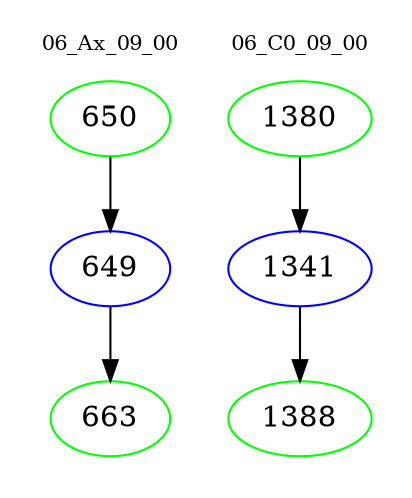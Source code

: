 digraph{
subgraph cluster_0 {
color = white
label = "06_Ax_09_00";
fontsize=10;
T0_650 [label="650", color="green"]
T0_650 -> T0_649 [color="black"]
T0_649 [label="649", color="blue"]
T0_649 -> T0_663 [color="black"]
T0_663 [label="663", color="green"]
}
subgraph cluster_1 {
color = white
label = "06_C0_09_00";
fontsize=10;
T1_1380 [label="1380", color="green"]
T1_1380 -> T1_1341 [color="black"]
T1_1341 [label="1341", color="blue"]
T1_1341 -> T1_1388 [color="black"]
T1_1388 [label="1388", color="green"]
}
}
